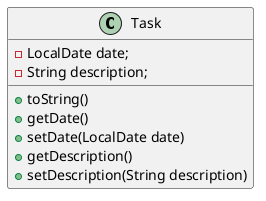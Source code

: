 @startuml
'https://plantuml.com/class-diagram

class Task {
-LocalDate date;
-String description;
+toString()
+getDate()
+setDate(LocalDate date)
+getDescription()
+setDescription(String description)
}

@enduml